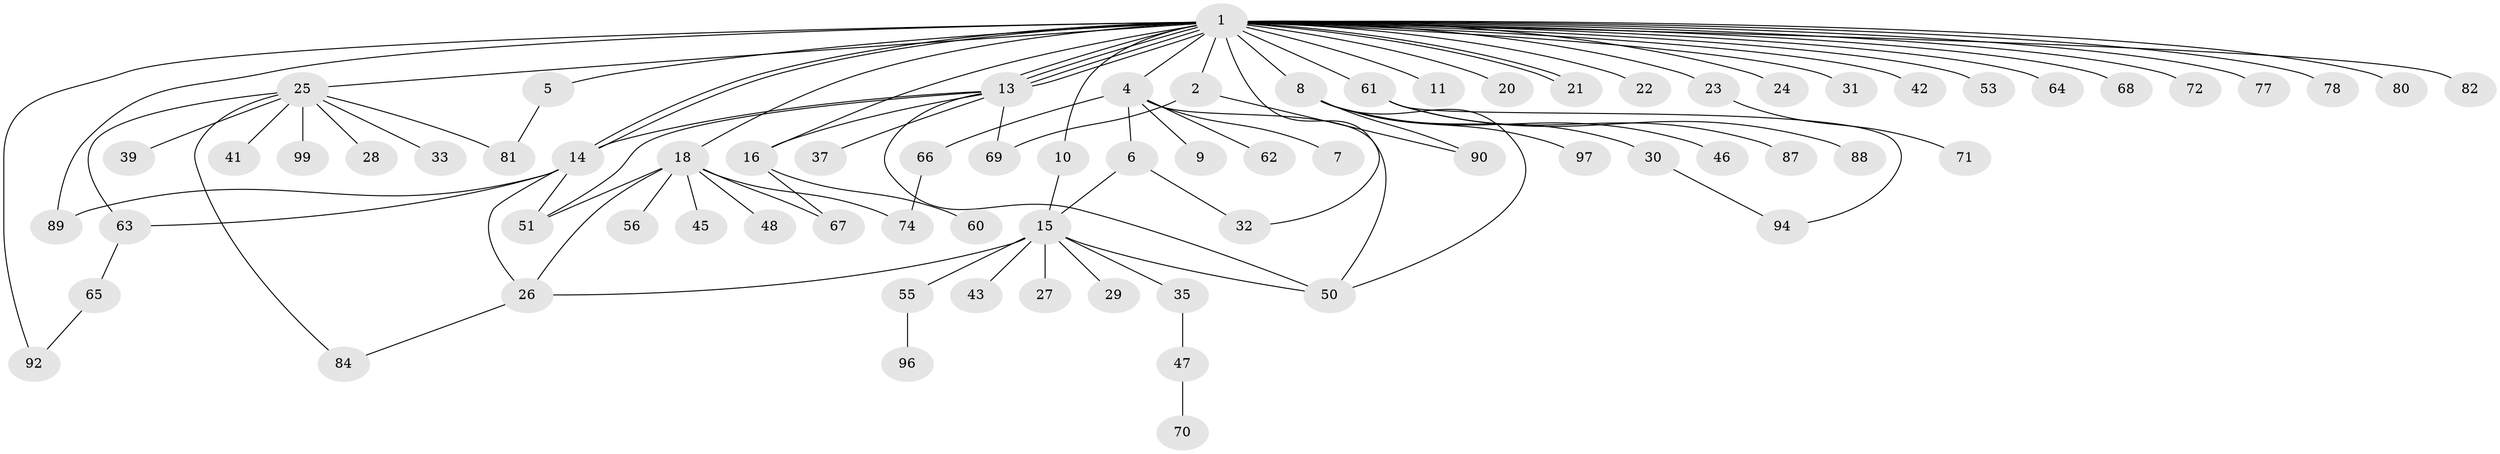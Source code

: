 // Generated by graph-tools (version 1.1) at 2025/51/02/27/25 19:51:59]
// undirected, 73 vertices, 98 edges
graph export_dot {
graph [start="1"]
  node [color=gray90,style=filled];
  1 [super="+3"];
  2 [super="+12"];
  4 [super="+17"];
  5;
  6 [super="+34"];
  7;
  8 [super="+86"];
  9 [super="+85"];
  10;
  11;
  13 [super="+49"];
  14 [super="+93"];
  15 [super="+54"];
  16 [super="+98"];
  18 [super="+19"];
  20;
  21;
  22;
  23 [super="+44"];
  24 [super="+73"];
  25 [super="+40"];
  26 [super="+52"];
  27;
  28 [super="+36"];
  29;
  30 [super="+38"];
  31;
  32 [super="+57"];
  33;
  35 [super="+91"];
  37;
  39;
  41 [super="+79"];
  42;
  43;
  45;
  46;
  47;
  48;
  50 [super="+59"];
  51 [super="+58"];
  53;
  55;
  56;
  60;
  61 [super="+76"];
  62;
  63;
  64;
  65;
  66 [super="+83"];
  67 [super="+75"];
  68;
  69;
  70;
  71;
  72;
  74;
  77 [super="+95"];
  78;
  80;
  81;
  82;
  84;
  87;
  88;
  89;
  90;
  92;
  94;
  96;
  97;
  99;
  1 -- 2 [weight=2];
  1 -- 5;
  1 -- 10;
  1 -- 13 [weight=3];
  1 -- 13;
  1 -- 13;
  1 -- 13;
  1 -- 14;
  1 -- 14;
  1 -- 16;
  1 -- 18 [weight=3];
  1 -- 20;
  1 -- 21;
  1 -- 21;
  1 -- 22;
  1 -- 24;
  1 -- 25;
  1 -- 31;
  1 -- 32;
  1 -- 42;
  1 -- 53;
  1 -- 64;
  1 -- 68;
  1 -- 72;
  1 -- 77;
  1 -- 78;
  1 -- 80;
  1 -- 89;
  1 -- 4;
  1 -- 8;
  1 -- 11;
  1 -- 82;
  1 -- 23;
  1 -- 92;
  1 -- 61;
  2 -- 90;
  2 -- 69;
  4 -- 6;
  4 -- 7;
  4 -- 9;
  4 -- 62;
  4 -- 66;
  4 -- 50;
  5 -- 81;
  6 -- 15;
  6 -- 32;
  8 -- 30;
  8 -- 46;
  8 -- 90;
  8 -- 97;
  8 -- 50;
  10 -- 15;
  13 -- 16;
  13 -- 37;
  13 -- 50;
  13 -- 51;
  13 -- 69;
  13 -- 14;
  14 -- 26;
  14 -- 51;
  14 -- 63;
  14 -- 89;
  15 -- 27;
  15 -- 29;
  15 -- 35;
  15 -- 43;
  15 -- 26;
  15 -- 55;
  15 -- 50;
  16 -- 60;
  16 -- 67;
  18 -- 56;
  18 -- 67;
  18 -- 74;
  18 -- 48;
  18 -- 51;
  18 -- 26;
  18 -- 45;
  23 -- 71;
  25 -- 28;
  25 -- 33;
  25 -- 39;
  25 -- 63;
  25 -- 84;
  25 -- 99;
  25 -- 81;
  25 -- 41;
  26 -- 84;
  30 -- 94;
  35 -- 47;
  47 -- 70;
  55 -- 96;
  61 -- 87;
  61 -- 88;
  61 -- 94;
  63 -- 65;
  65 -- 92;
  66 -- 74;
}

